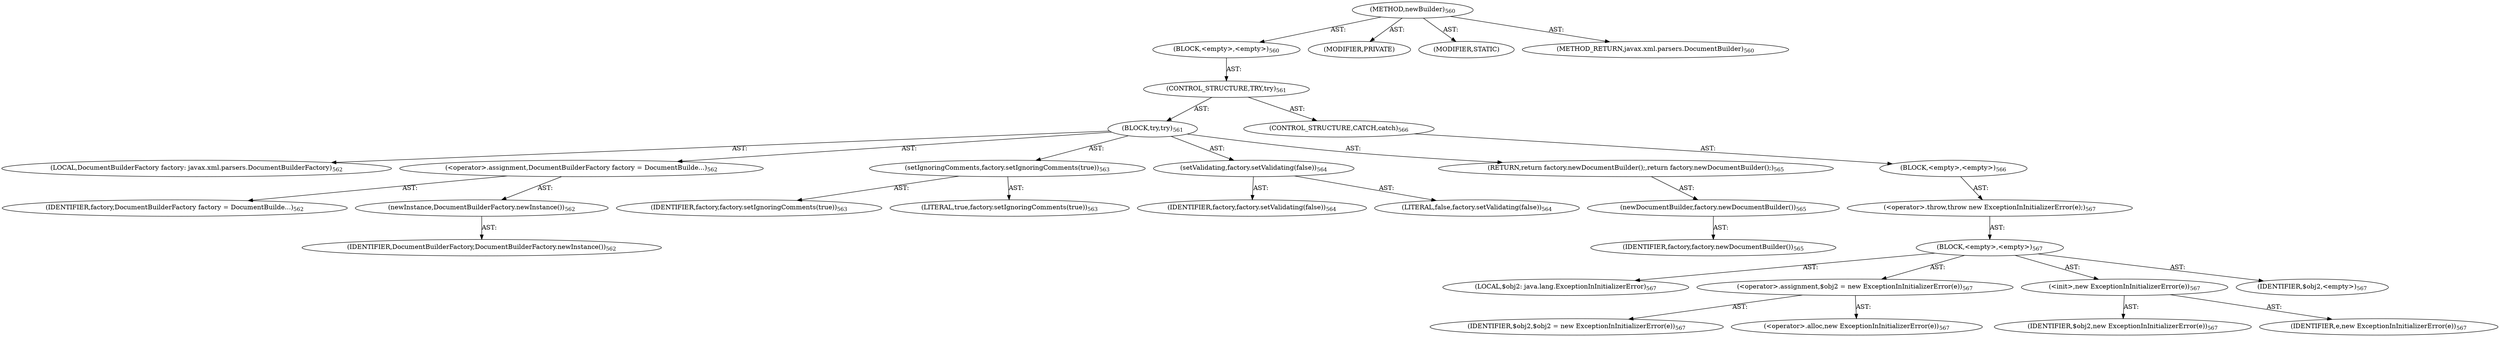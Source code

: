 digraph "newBuilder" {  
"111669149715" [label = <(METHOD,newBuilder)<SUB>560</SUB>> ]
"25769803844" [label = <(BLOCK,&lt;empty&gt;,&lt;empty&gt;)<SUB>560</SUB>> ]
"47244640304" [label = <(CONTROL_STRUCTURE,TRY,try)<SUB>561</SUB>> ]
"25769803845" [label = <(BLOCK,try,try)<SUB>561</SUB>> ]
"94489280627" [label = <(LOCAL,DocumentBuilderFactory factory: javax.xml.parsers.DocumentBuilderFactory)<SUB>562</SUB>> ]
"30064771641" [label = <(&lt;operator&gt;.assignment,DocumentBuilderFactory factory = DocumentBuilde...)<SUB>562</SUB>> ]
"68719477296" [label = <(IDENTIFIER,factory,DocumentBuilderFactory factory = DocumentBuilde...)<SUB>562</SUB>> ]
"30064771642" [label = <(newInstance,DocumentBuilderFactory.newInstance())<SUB>562</SUB>> ]
"68719477297" [label = <(IDENTIFIER,DocumentBuilderFactory,DocumentBuilderFactory.newInstance())<SUB>562</SUB>> ]
"30064771643" [label = <(setIgnoringComments,factory.setIgnoringComments(true))<SUB>563</SUB>> ]
"68719477298" [label = <(IDENTIFIER,factory,factory.setIgnoringComments(true))<SUB>563</SUB>> ]
"90194313370" [label = <(LITERAL,true,factory.setIgnoringComments(true))<SUB>563</SUB>> ]
"30064771644" [label = <(setValidating,factory.setValidating(false))<SUB>564</SUB>> ]
"68719477299" [label = <(IDENTIFIER,factory,factory.setValidating(false))<SUB>564</SUB>> ]
"90194313371" [label = <(LITERAL,false,factory.setValidating(false))<SUB>564</SUB>> ]
"146028888078" [label = <(RETURN,return factory.newDocumentBuilder();,return factory.newDocumentBuilder();)<SUB>565</SUB>> ]
"30064771645" [label = <(newDocumentBuilder,factory.newDocumentBuilder())<SUB>565</SUB>> ]
"68719477300" [label = <(IDENTIFIER,factory,factory.newDocumentBuilder())<SUB>565</SUB>> ]
"47244640305" [label = <(CONTROL_STRUCTURE,CATCH,catch)<SUB>566</SUB>> ]
"25769803846" [label = <(BLOCK,&lt;empty&gt;,&lt;empty&gt;)<SUB>566</SUB>> ]
"30064771646" [label = <(&lt;operator&gt;.throw,throw new ExceptionInInitializerError(e);)<SUB>567</SUB>> ]
"25769803847" [label = <(BLOCK,&lt;empty&gt;,&lt;empty&gt;)<SUB>567</SUB>> ]
"94489280628" [label = <(LOCAL,$obj2: java.lang.ExceptionInInitializerError)<SUB>567</SUB>> ]
"30064771647" [label = <(&lt;operator&gt;.assignment,$obj2 = new ExceptionInInitializerError(e))<SUB>567</SUB>> ]
"68719477301" [label = <(IDENTIFIER,$obj2,$obj2 = new ExceptionInInitializerError(e))<SUB>567</SUB>> ]
"30064771648" [label = <(&lt;operator&gt;.alloc,new ExceptionInInitializerError(e))<SUB>567</SUB>> ]
"30064771649" [label = <(&lt;init&gt;,new ExceptionInInitializerError(e))<SUB>567</SUB>> ]
"68719477302" [label = <(IDENTIFIER,$obj2,new ExceptionInInitializerError(e))<SUB>567</SUB>> ]
"68719477303" [label = <(IDENTIFIER,e,new ExceptionInInitializerError(e))<SUB>567</SUB>> ]
"68719477304" [label = <(IDENTIFIER,$obj2,&lt;empty&gt;)<SUB>567</SUB>> ]
"133143986222" [label = <(MODIFIER,PRIVATE)> ]
"133143986223" [label = <(MODIFIER,STATIC)> ]
"128849018899" [label = <(METHOD_RETURN,javax.xml.parsers.DocumentBuilder)<SUB>560</SUB>> ]
  "111669149715" -> "25769803844"  [ label = "AST: "] 
  "111669149715" -> "133143986222"  [ label = "AST: "] 
  "111669149715" -> "133143986223"  [ label = "AST: "] 
  "111669149715" -> "128849018899"  [ label = "AST: "] 
  "25769803844" -> "47244640304"  [ label = "AST: "] 
  "47244640304" -> "25769803845"  [ label = "AST: "] 
  "47244640304" -> "47244640305"  [ label = "AST: "] 
  "25769803845" -> "94489280627"  [ label = "AST: "] 
  "25769803845" -> "30064771641"  [ label = "AST: "] 
  "25769803845" -> "30064771643"  [ label = "AST: "] 
  "25769803845" -> "30064771644"  [ label = "AST: "] 
  "25769803845" -> "146028888078"  [ label = "AST: "] 
  "30064771641" -> "68719477296"  [ label = "AST: "] 
  "30064771641" -> "30064771642"  [ label = "AST: "] 
  "30064771642" -> "68719477297"  [ label = "AST: "] 
  "30064771643" -> "68719477298"  [ label = "AST: "] 
  "30064771643" -> "90194313370"  [ label = "AST: "] 
  "30064771644" -> "68719477299"  [ label = "AST: "] 
  "30064771644" -> "90194313371"  [ label = "AST: "] 
  "146028888078" -> "30064771645"  [ label = "AST: "] 
  "30064771645" -> "68719477300"  [ label = "AST: "] 
  "47244640305" -> "25769803846"  [ label = "AST: "] 
  "25769803846" -> "30064771646"  [ label = "AST: "] 
  "30064771646" -> "25769803847"  [ label = "AST: "] 
  "25769803847" -> "94489280628"  [ label = "AST: "] 
  "25769803847" -> "30064771647"  [ label = "AST: "] 
  "25769803847" -> "30064771649"  [ label = "AST: "] 
  "25769803847" -> "68719477304"  [ label = "AST: "] 
  "30064771647" -> "68719477301"  [ label = "AST: "] 
  "30064771647" -> "30064771648"  [ label = "AST: "] 
  "30064771649" -> "68719477302"  [ label = "AST: "] 
  "30064771649" -> "68719477303"  [ label = "AST: "] 
}
